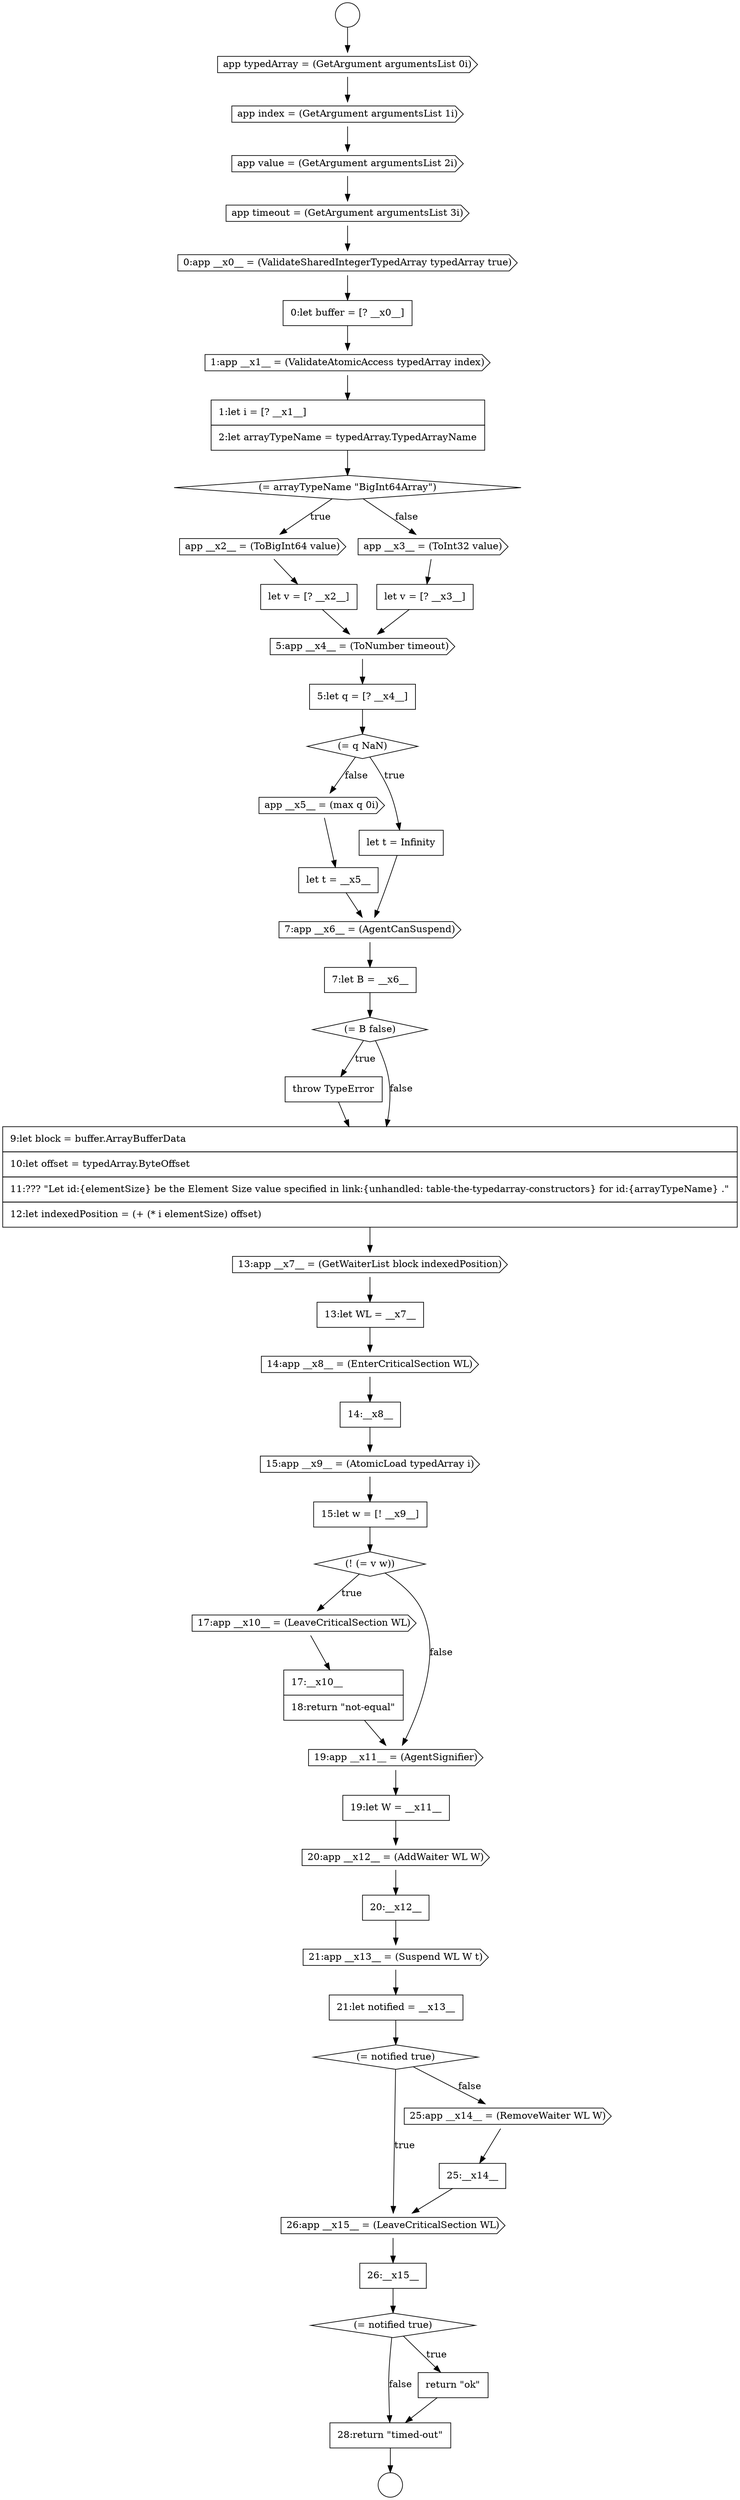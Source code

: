 digraph {
  node17527 [shape=none, margin=0, label=<<font color="black">
    <table border="0" cellborder="1" cellspacing="0" cellpadding="10">
      <tr><td align="left">17:__x10__</td></tr>
      <tr><td align="left">18:return &quot;not-equal&quot;</td></tr>
    </table>
  </font>> color="black" fillcolor="white" style=filled]
  node17534 [shape=diamond, label=<<font color="black">(= notified true)</font>> color="black" fillcolor="white" style=filled]
  node17498 [shape=cds, label=<<font color="black">app timeout = (GetArgument argumentsList 3i)</font>> color="black" fillcolor="white" style=filled]
  node17513 [shape=none, margin=0, label=<<font color="black">
    <table border="0" cellborder="1" cellspacing="0" cellpadding="10">
      <tr><td align="left">let t = __x5__</td></tr>
    </table>
  </font>> color="black" fillcolor="white" style=filled]
  node17509 [shape=none, margin=0, label=<<font color="black">
    <table border="0" cellborder="1" cellspacing="0" cellpadding="10">
      <tr><td align="left">5:let q = [? __x4__]</td></tr>
    </table>
  </font>> color="black" fillcolor="white" style=filled]
  node17525 [shape=diamond, label=<<font color="black">(! (= v w))</font>> color="black" fillcolor="white" style=filled]
  node17512 [shape=cds, label=<<font color="black">app __x5__ = (max q 0i)</font>> color="black" fillcolor="white" style=filled]
  node17538 [shape=none, margin=0, label=<<font color="black">
    <table border="0" cellborder="1" cellspacing="0" cellpadding="10">
      <tr><td align="left">26:__x15__</td></tr>
    </table>
  </font>> color="black" fillcolor="white" style=filled]
  node17510 [shape=diamond, label=<<font color="black">(= q NaN)</font>> color="black" fillcolor="white" style=filled]
  node17502 [shape=none, margin=0, label=<<font color="black">
    <table border="0" cellborder="1" cellspacing="0" cellpadding="10">
      <tr><td align="left">1:let i = [? __x1__]</td></tr>
      <tr><td align="left">2:let arrayTypeName = typedArray.TypedArrayName</td></tr>
    </table>
  </font>> color="black" fillcolor="white" style=filled]
  node17507 [shape=none, margin=0, label=<<font color="black">
    <table border="0" cellborder="1" cellspacing="0" cellpadding="10">
      <tr><td align="left">let v = [? __x3__]</td></tr>
    </table>
  </font>> color="black" fillcolor="white" style=filled]
  node17505 [shape=none, margin=0, label=<<font color="black">
    <table border="0" cellborder="1" cellspacing="0" cellpadding="10">
      <tr><td align="left">let v = [? __x2__]</td></tr>
    </table>
  </font>> color="black" fillcolor="white" style=filled]
  node17537 [shape=cds, label=<<font color="black">26:app __x15__ = (LeaveCriticalSection WL)</font>> color="black" fillcolor="white" style=filled]
  node17539 [shape=diamond, label=<<font color="black">(= notified true)</font>> color="black" fillcolor="white" style=filled]
  node17495 [shape=cds, label=<<font color="black">app typedArray = (GetArgument argumentsList 0i)</font>> color="black" fillcolor="white" style=filled]
  node17524 [shape=none, margin=0, label=<<font color="black">
    <table border="0" cellborder="1" cellspacing="0" cellpadding="10">
      <tr><td align="left">15:let w = [! __x9__]</td></tr>
    </table>
  </font>> color="black" fillcolor="white" style=filled]
  node17530 [shape=cds, label=<<font color="black">20:app __x12__ = (AddWaiter WL W)</font>> color="black" fillcolor="white" style=filled]
  node17517 [shape=none, margin=0, label=<<font color="black">
    <table border="0" cellborder="1" cellspacing="0" cellpadding="10">
      <tr><td align="left">throw TypeError</td></tr>
    </table>
  </font>> color="black" fillcolor="white" style=filled]
  node17523 [shape=cds, label=<<font color="black">15:app __x9__ = (AtomicLoad typedArray i)</font>> color="black" fillcolor="white" style=filled]
  node17526 [shape=cds, label=<<font color="black">17:app __x10__ = (LeaveCriticalSection WL)</font>> color="black" fillcolor="white" style=filled]
  node17503 [shape=diamond, label=<<font color="black">(= arrayTypeName &quot;BigInt64Array&quot;)</font>> color="black" fillcolor="white" style=filled]
  node17531 [shape=none, margin=0, label=<<font color="black">
    <table border="0" cellborder="1" cellspacing="0" cellpadding="10">
      <tr><td align="left">20:__x12__</td></tr>
    </table>
  </font>> color="black" fillcolor="white" style=filled]
  node17518 [shape=none, margin=0, label=<<font color="black">
    <table border="0" cellborder="1" cellspacing="0" cellpadding="10">
      <tr><td align="left">9:let block = buffer.ArrayBufferData</td></tr>
      <tr><td align="left">10:let offset = typedArray.ByteOffset</td></tr>
      <tr><td align="left">11:??? &quot;Let id:{elementSize} be the Element Size value specified in link:{unhandled: table-the-typedarray-constructors} for id:{arrayTypeName} .&quot;</td></tr>
      <tr><td align="left">12:let indexedPosition = (+ (* i elementSize) offset)</td></tr>
    </table>
  </font>> color="black" fillcolor="white" style=filled]
  node17499 [shape=cds, label=<<font color="black">0:app __x0__ = (ValidateSharedIntegerTypedArray typedArray true)</font>> color="black" fillcolor="white" style=filled]
  node17535 [shape=cds, label=<<font color="black">25:app __x14__ = (RemoveWaiter WL W)</font>> color="black" fillcolor="white" style=filled]
  node17514 [shape=cds, label=<<font color="black">7:app __x6__ = (AgentCanSuspend)</font>> color="black" fillcolor="white" style=filled]
  node17493 [shape=circle label=" " color="black" fillcolor="white" style=filled]
  node17522 [shape=none, margin=0, label=<<font color="black">
    <table border="0" cellborder="1" cellspacing="0" cellpadding="10">
      <tr><td align="left">14:__x8__</td></tr>
    </table>
  </font>> color="black" fillcolor="white" style=filled]
  node17515 [shape=none, margin=0, label=<<font color="black">
    <table border="0" cellborder="1" cellspacing="0" cellpadding="10">
      <tr><td align="left">7:let B = __x6__</td></tr>
    </table>
  </font>> color="black" fillcolor="white" style=filled]
  node17494 [shape=circle label=" " color="black" fillcolor="white" style=filled]
  node17504 [shape=cds, label=<<font color="black">app __x2__ = (ToBigInt64 value)</font>> color="black" fillcolor="white" style=filled]
  node17532 [shape=cds, label=<<font color="black">21:app __x13__ = (Suspend WL W t)</font>> color="black" fillcolor="white" style=filled]
  node17519 [shape=cds, label=<<font color="black">13:app __x7__ = (GetWaiterList block indexedPosition)</font>> color="black" fillcolor="white" style=filled]
  node17536 [shape=none, margin=0, label=<<font color="black">
    <table border="0" cellborder="1" cellspacing="0" cellpadding="10">
      <tr><td align="left">25:__x14__</td></tr>
    </table>
  </font>> color="black" fillcolor="white" style=filled]
  node17541 [shape=none, margin=0, label=<<font color="black">
    <table border="0" cellborder="1" cellspacing="0" cellpadding="10">
      <tr><td align="left">28:return &quot;timed-out&quot;</td></tr>
    </table>
  </font>> color="black" fillcolor="white" style=filled]
  node17500 [shape=none, margin=0, label=<<font color="black">
    <table border="0" cellborder="1" cellspacing="0" cellpadding="10">
      <tr><td align="left">0:let buffer = [? __x0__]</td></tr>
    </table>
  </font>> color="black" fillcolor="white" style=filled]
  node17496 [shape=cds, label=<<font color="black">app index = (GetArgument argumentsList 1i)</font>> color="black" fillcolor="white" style=filled]
  node17501 [shape=cds, label=<<font color="black">1:app __x1__ = (ValidateAtomicAccess typedArray index)</font>> color="black" fillcolor="white" style=filled]
  node17508 [shape=cds, label=<<font color="black">5:app __x4__ = (ToNumber timeout)</font>> color="black" fillcolor="white" style=filled]
  node17506 [shape=cds, label=<<font color="black">app __x3__ = (ToInt32 value)</font>> color="black" fillcolor="white" style=filled]
  node17511 [shape=none, margin=0, label=<<font color="black">
    <table border="0" cellborder="1" cellspacing="0" cellpadding="10">
      <tr><td align="left">let t = Infinity</td></tr>
    </table>
  </font>> color="black" fillcolor="white" style=filled]
  node17540 [shape=none, margin=0, label=<<font color="black">
    <table border="0" cellborder="1" cellspacing="0" cellpadding="10">
      <tr><td align="left">return &quot;ok&quot;</td></tr>
    </table>
  </font>> color="black" fillcolor="white" style=filled]
  node17521 [shape=cds, label=<<font color="black">14:app __x8__ = (EnterCriticalSection WL)</font>> color="black" fillcolor="white" style=filled]
  node17528 [shape=cds, label=<<font color="black">19:app __x11__ = (AgentSignifier)</font>> color="black" fillcolor="white" style=filled]
  node17533 [shape=none, margin=0, label=<<font color="black">
    <table border="0" cellborder="1" cellspacing="0" cellpadding="10">
      <tr><td align="left">21:let notified = __x13__</td></tr>
    </table>
  </font>> color="black" fillcolor="white" style=filled]
  node17516 [shape=diamond, label=<<font color="black">(= B false)</font>> color="black" fillcolor="white" style=filled]
  node17497 [shape=cds, label=<<font color="black">app value = (GetArgument argumentsList 2i)</font>> color="black" fillcolor="white" style=filled]
  node17529 [shape=none, margin=0, label=<<font color="black">
    <table border="0" cellborder="1" cellspacing="0" cellpadding="10">
      <tr><td align="left">19:let W = __x11__</td></tr>
    </table>
  </font>> color="black" fillcolor="white" style=filled]
  node17520 [shape=none, margin=0, label=<<font color="black">
    <table border="0" cellborder="1" cellspacing="0" cellpadding="10">
      <tr><td align="left">13:let WL = __x7__</td></tr>
    </table>
  </font>> color="black" fillcolor="white" style=filled]
  node17522 -> node17523 [ color="black"]
  node17518 -> node17519 [ color="black"]
  node17493 -> node17495 [ color="black"]
  node17520 -> node17521 [ color="black"]
  node17506 -> node17507 [ color="black"]
  node17532 -> node17533 [ color="black"]
  node17503 -> node17504 [label=<<font color="black">true</font>> color="black"]
  node17503 -> node17506 [label=<<font color="black">false</font>> color="black"]
  node17505 -> node17508 [ color="black"]
  node17496 -> node17497 [ color="black"]
  node17536 -> node17537 [ color="black"]
  node17517 -> node17518 [ color="black"]
  node17537 -> node17538 [ color="black"]
  node17535 -> node17536 [ color="black"]
  node17495 -> node17496 [ color="black"]
  node17527 -> node17528 [ color="black"]
  node17497 -> node17498 [ color="black"]
  node17533 -> node17534 [ color="black"]
  node17524 -> node17525 [ color="black"]
  node17513 -> node17514 [ color="black"]
  node17510 -> node17511 [label=<<font color="black">true</font>> color="black"]
  node17510 -> node17512 [label=<<font color="black">false</font>> color="black"]
  node17512 -> node17513 [ color="black"]
  node17502 -> node17503 [ color="black"]
  node17509 -> node17510 [ color="black"]
  node17541 -> node17494 [ color="black"]
  node17519 -> node17520 [ color="black"]
  node17514 -> node17515 [ color="black"]
  node17516 -> node17517 [label=<<font color="black">true</font>> color="black"]
  node17516 -> node17518 [label=<<font color="black">false</font>> color="black"]
  node17508 -> node17509 [ color="black"]
  node17515 -> node17516 [ color="black"]
  node17499 -> node17500 [ color="black"]
  node17525 -> node17526 [label=<<font color="black">true</font>> color="black"]
  node17525 -> node17528 [label=<<font color="black">false</font>> color="black"]
  node17531 -> node17532 [ color="black"]
  node17540 -> node17541 [ color="black"]
  node17500 -> node17501 [ color="black"]
  node17538 -> node17539 [ color="black"]
  node17528 -> node17529 [ color="black"]
  node17511 -> node17514 [ color="black"]
  node17521 -> node17522 [ color="black"]
  node17526 -> node17527 [ color="black"]
  node17529 -> node17530 [ color="black"]
  node17498 -> node17499 [ color="black"]
  node17534 -> node17537 [label=<<font color="black">true</font>> color="black"]
  node17534 -> node17535 [label=<<font color="black">false</font>> color="black"]
  node17507 -> node17508 [ color="black"]
  node17523 -> node17524 [ color="black"]
  node17539 -> node17540 [label=<<font color="black">true</font>> color="black"]
  node17539 -> node17541 [label=<<font color="black">false</font>> color="black"]
  node17501 -> node17502 [ color="black"]
  node17504 -> node17505 [ color="black"]
  node17530 -> node17531 [ color="black"]
}
